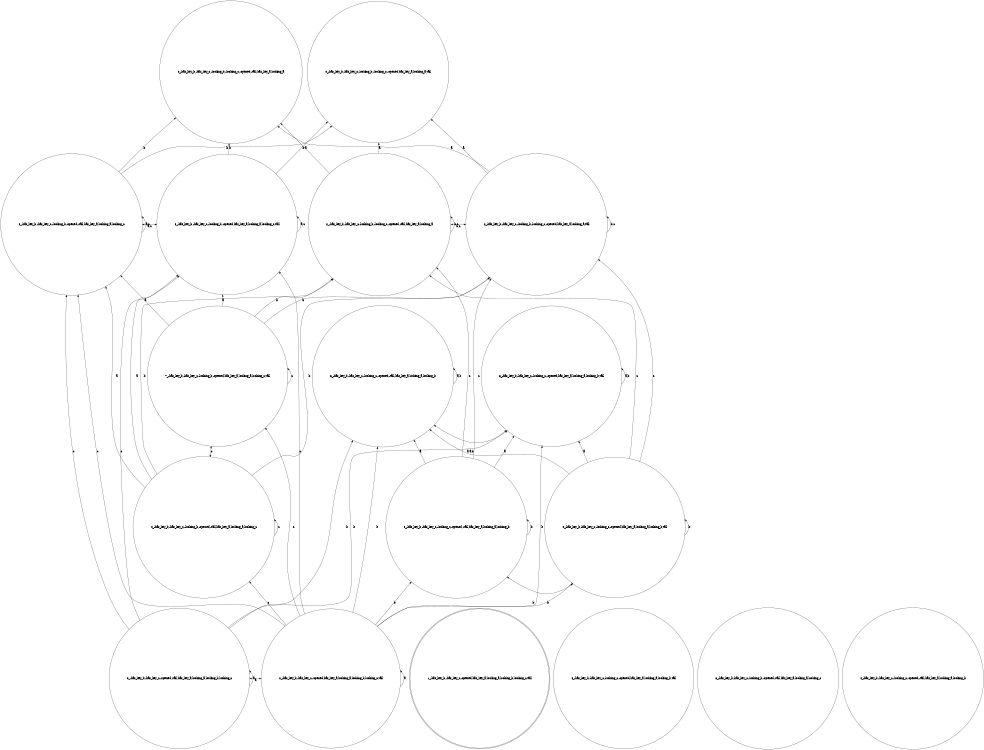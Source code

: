 digraph K_structure{
	rankdir=BT;
	size="8,5"
//WORLDS List:
	node [shape = circle] "0_-has_key_b,-has_key_c,-opened,has_key_a,looking_a,looking_b,looking_c,tail";// (,-has_key_b,-has_key_c,-opened,has_key_a,looking_a,looking_b,looking_c,tail)
	node [shape = doublecircle] "1_-has_key_b,-has_key_c,-opened,has_key_a,looking_a,looking_b,looking_c,tail";// (-has_key_b,-has_key_c,-opened,has_key_a,looking_a,looking_b,looking_c,tail)
	node [shape = circle] "2_-has_key_b,-has_key_c,-looking_b,-looking_c,-opened,-tail,has_key_a,looking_a";// (,-has_key_b,-has_key_c,-looking_b,-looking_c,-opened,-tail,has_key_a,looking_a)
	node [shape = circle] "3_-has_key_b,-has_key_c,-looking_c,-opened,has_key_a,looking_a,looking_b,tail";// (,-has_key_b,-has_key_c,-looking_c,-opened,has_key_a,looking_a,looking_b,tail)
	node [shape = circle] "4_-has_key_b,-has_key_c,-looking_c,-opened,has_key_a,looking_a,looking_b,tail";// (-has_key_b,-has_key_c,-looking_c,-opened,has_key_a,looking_a,looking_b,tail)
	node [shape = circle] "2_-has_key_b,-has_key_c,-looking_b,-looking_c,-opened,has_key_a,looking_a,tail";// (,-has_key_b,-has_key_c,-looking_b,-looking_c,-opened,has_key_a,looking_a,tail)
	node [shape = circle] "5_-has_key_b,-has_key_c,-looking_b,-opened,-tail,has_key_a,looking_a,looking_c";// (,-has_key_b,-has_key_c,-looking_b,-opened,-tail,has_key_a,looking_a,looking_c)
	node [shape = circle] "6_-has_key_b,-has_key_c,-looking_b,-opened,-tail,has_key_a,looking_a,looking_c";// (-has_key_b,-has_key_c,-looking_b,-opened,-tail,has_key_a,looking_a,looking_c)
	node [shape = circle] "5_-has_key_b,-has_key_c,-looking_b,-opened,has_key_a,looking_a,looking_c,tail";// (,-has_key_b,-has_key_c,-looking_b,-opened,has_key_a,looking_a,looking_c,tail)
	node [shape = circle] "7_-has_key_b,-has_key_c,-looking_b,-opened,has_key_a,looking_a,looking_c,tail";// (-has_key_b,-has_key_c,-looking_b,-opened,has_key_a,looking_a,looking_c,tail)
	node [shape = circle] "3_-has_key_b,-has_key_c,-looking_c,-opened,-tail,has_key_a,looking_a,looking_b";// (,-has_key_b,-has_key_c,-looking_c,-opened,-tail,has_key_a,looking_a,looking_b)
	node [shape = circle] "4_-has_key_b,-has_key_c,-looking_c,-opened,-tail,has_key_a,looking_a,looking_b";// (-has_key_b,-has_key_c,-looking_c,-opened,-tail,has_key_a,looking_a,looking_b)
	node [shape = circle] "0_-has_key_b,-has_key_c,-opened,-tail,has_key_a,looking_a,looking_b,looking_c";// (,-has_key_b,-has_key_c,-opened,-tail,has_key_a,looking_a,looking_b,looking_c)


//RANKS List:
	{rank = same; "2_-has_key_b,-has_key_c,-looking_b,-looking_c,-opened,-tail,has_key_a,looking_a"; "2_-has_key_b,-has_key_c,-looking_b,-looking_c,-opened,has_key_a,looking_a,tail"; }
	{rank = same; "5_-has_key_b,-has_key_c,-looking_b,-opened,-tail,has_key_a,looking_a,looking_c"; "5_-has_key_b,-has_key_c,-looking_b,-opened,has_key_a,looking_a,looking_c,tail"; }
	{rank = same; "7_-has_key_b,-has_key_c,-looking_b,-opened,has_key_a,looking_a,looking_c,tail"; }
	{rank = same; "3_-has_key_b,-has_key_c,-looking_c,-opened,has_key_a,looking_a,looking_b,tail"; "3_-has_key_b,-has_key_c,-looking_c,-opened,-tail,has_key_a,looking_a,looking_b"; }
	{rank = same; "0_-has_key_b,-has_key_c,-looking_b,-opened,-tail,has_key_a,looking_a,looking_c"; }
	{rank = same; "0_-has_key_b,-has_key_c,-opened,has_key_a,looking_a,looking_b,looking_c,tail"; "0_-has_key_b,-has_key_c,-opened,-tail,has_key_a,looking_a,looking_b,looking_c"; }
	{rank = same; "0_-has_key_b,-has_key_c,-opened,has_key_a,looking_a,looking_b,looking_c,tail"; }
	{rank = same; "0_-has_key_b,-has_key_c,-looking_c,-opened,has_key_a,looking_a,looking_b,tail"; "0_-has_key_b,-has_key_c,-looking_c,-opened,-tail,has_key_a,looking_a,looking_b"; }


//EDGES List:
	"0_-has_key_b,-has_key_c,-looking_b,-opened,-tail,has_key_a,looking_a,looking_c" -> "0_-has_key_b,-has_key_c,-looking_b,-opened,-tail,has_key_a,looking_a,looking_c" [ label = "c" ];
	"0_-has_key_b,-has_key_c,-looking_b,-opened,-tail,has_key_a,looking_a,looking_c" -> "2_-has_key_b,-has_key_c,-looking_b,-looking_c,-opened,-tail,has_key_a,looking_a" [ label = "b" ];
	"0_-has_key_b,-has_key_c,-looking_b,-opened,-tail,has_key_a,looking_a,looking_c" -> "2_-has_key_b,-has_key_c,-looking_b,-looking_c,-opened,has_key_a,looking_a,tail" [ label = "b" ];
	"0_-has_key_b,-has_key_c,-looking_b,-opened,-tail,has_key_a,looking_a,looking_c" -> "5_-has_key_b,-has_key_c,-looking_b,-opened,-tail,has_key_a,looking_a,looking_c" [ label = "a" ];
	"0_-has_key_b,-has_key_c,-looking_b,-opened,-tail,has_key_a,looking_a,looking_c" -> "5_-has_key_b,-has_key_c,-looking_b,-opened,has_key_a,looking_a,looking_c,tail" [ label = "a" ];
	"0_-has_key_b,-has_key_c,-looking_c,-opened,-tail,has_key_a,looking_a,looking_b" -> "0_-has_key_b,-has_key_c,-looking_c,-opened,-tail,has_key_a,looking_a,looking_b" [ label = "b" ];
	"0_-has_key_b,-has_key_c,-looking_c,-opened,-tail,has_key_a,looking_a,looking_b" -> "2_-has_key_b,-has_key_c,-looking_b,-looking_c,-opened,-tail,has_key_a,looking_a" [ label = "c" ];
	"0_-has_key_b,-has_key_c,-looking_c,-opened,-tail,has_key_a,looking_a,looking_b" -> "2_-has_key_b,-has_key_c,-looking_b,-looking_c,-opened,has_key_a,looking_a,tail" [ label = "c" ];
	"0_-has_key_b,-has_key_c,-looking_c,-opened,-tail,has_key_a,looking_a,looking_b" -> "3_-has_key_b,-has_key_c,-looking_c,-opened,-tail,has_key_a,looking_a,looking_b" [ label = "a" ];
	"0_-has_key_b,-has_key_c,-looking_c,-opened,-tail,has_key_a,looking_a,looking_b" -> "3_-has_key_b,-has_key_c,-looking_c,-opened,has_key_a,looking_a,looking_b,tail" [ label = "a" ];
	"0_-has_key_b,-has_key_c,-looking_c,-opened,has_key_a,looking_a,looking_b,tail" -> "0_-has_key_b,-has_key_c,-looking_c,-opened,has_key_a,looking_a,looking_b,tail" [ label = "b" ];
	"0_-has_key_b,-has_key_c,-looking_c,-opened,has_key_a,looking_a,looking_b,tail" -> "2_-has_key_b,-has_key_c,-looking_b,-looking_c,-opened,-tail,has_key_a,looking_a" [ label = "c" ];
	"0_-has_key_b,-has_key_c,-looking_c,-opened,has_key_a,looking_a,looking_b,tail" -> "2_-has_key_b,-has_key_c,-looking_b,-looking_c,-opened,has_key_a,looking_a,tail" [ label = "c" ];
	"0_-has_key_b,-has_key_c,-looking_c,-opened,has_key_a,looking_a,looking_b,tail" -> "3_-has_key_b,-has_key_c,-looking_c,-opened,-tail,has_key_a,looking_a,looking_b" [ label = "a" ];
	"0_-has_key_b,-has_key_c,-looking_c,-opened,has_key_a,looking_a,looking_b,tail" -> "3_-has_key_b,-has_key_c,-looking_c,-opened,has_key_a,looking_a,looking_b,tail" [ label = "a" ];
	"0_-has_key_b,-has_key_c,-opened,-tail,has_key_a,looking_a,looking_b,looking_c" -> "0_-has_key_b,-has_key_c,-opened,-tail,has_key_a,looking_a,looking_b,looking_c" [ label = "a" ];
	"0_-has_key_b,-has_key_c,-opened,-tail,has_key_a,looking_a,looking_b,looking_c" -> "3_-has_key_b,-has_key_c,-looking_c,-opened,-tail,has_key_a,looking_a,looking_b" [ label = "b" ];
	"0_-has_key_b,-has_key_c,-opened,-tail,has_key_a,looking_a,looking_b,looking_c" -> "3_-has_key_b,-has_key_c,-looking_c,-opened,has_key_a,looking_a,looking_b,tail" [ label = "b" ];
	"0_-has_key_b,-has_key_c,-opened,-tail,has_key_a,looking_a,looking_b,looking_c" -> "5_-has_key_b,-has_key_c,-looking_b,-opened,-tail,has_key_a,looking_a,looking_c" [ label = "c" ];
	"0_-has_key_b,-has_key_c,-opened,-tail,has_key_a,looking_a,looking_b,looking_c" -> "5_-has_key_b,-has_key_c,-looking_b,-opened,has_key_a,looking_a,looking_c,tail" [ label = "c" ];
	"0_-has_key_b,-has_key_c,-opened,has_key_a,looking_a,looking_b,looking_c,tail" -> "0_-has_key_b,-has_key_c,-looking_b,-opened,-tail,has_key_a,looking_a,looking_c" [ label = "c" ];
	"0_-has_key_b,-has_key_c,-opened,has_key_a,looking_a,looking_b,looking_c,tail" -> "0_-has_key_b,-has_key_c,-looking_c,-opened,-tail,has_key_a,looking_a,looking_b" [ label = "b" ];
	"0_-has_key_b,-has_key_c,-opened,has_key_a,looking_a,looking_b,looking_c,tail" -> "0_-has_key_b,-has_key_c,-looking_c,-opened,has_key_a,looking_a,looking_b,tail" [ label = "b" ];
	"0_-has_key_b,-has_key_c,-opened,has_key_a,looking_a,looking_b,looking_c,tail" -> "0_-has_key_b,-has_key_c,-opened,has_key_a,looking_a,looking_b,looking_c,tail" [ label = "a" ];
	"0_-has_key_b,-has_key_c,-opened,has_key_a,looking_a,looking_b,looking_c,tail" -> "3_-has_key_b,-has_key_c,-looking_c,-opened,-tail,has_key_a,looking_a,looking_b" [ label = "b" ];
	"0_-has_key_b,-has_key_c,-opened,has_key_a,looking_a,looking_b,looking_c,tail" -> "3_-has_key_b,-has_key_c,-looking_c,-opened,has_key_a,looking_a,looking_b,tail" [ label = "b" ];
	"0_-has_key_b,-has_key_c,-opened,has_key_a,looking_a,looking_b,looking_c,tail" -> "5_-has_key_b,-has_key_c,-looking_b,-opened,-tail,has_key_a,looking_a,looking_c" [ label = "c" ];
	"0_-has_key_b,-has_key_c,-opened,has_key_a,looking_a,looking_b,looking_c,tail" -> "5_-has_key_b,-has_key_c,-looking_b,-opened,has_key_a,looking_a,looking_c,tail" [ label = "c" ];
	"0_-has_key_b,-has_key_c,-opened,has_key_a,looking_a,looking_b,looking_c,tail" -> "7_-has_key_b,-has_key_c,-looking_b,-opened,has_key_a,looking_a,looking_c,tail" [ label = "c" ];
	"2_-has_key_b,-has_key_c,-looking_b,-looking_c,-opened,-tail,has_key_a,looking_a" -> "0_-has_key_b,-has_key_c,-looking_b,-looking_c,-opened,-tail,has_key_a,looking_a" [ label = "a" ];
	"2_-has_key_b,-has_key_c,-looking_b,-looking_c,-opened,-tail,has_key_a,looking_a" -> "0_-has_key_b,-has_key_c,-looking_b,-looking_c,-opened,has_key_a,looking_a,tail" [ label = "a" ];
	"2_-has_key_b,-has_key_c,-looking_b,-looking_c,-opened,-tail,has_key_a,looking_a" -> "2_-has_key_b,-has_key_c,-looking_b,-looking_c,-opened,-tail,has_key_a,looking_a" [ label = "b,c" ];
	"2_-has_key_b,-has_key_c,-looking_b,-looking_c,-opened,has_key_a,looking_a,tail" -> "0_-has_key_b,-has_key_c,-looking_b,-looking_c,-opened,-tail,has_key_a,looking_a" [ label = "a" ];
	"2_-has_key_b,-has_key_c,-looking_b,-looking_c,-opened,has_key_a,looking_a,tail" -> "0_-has_key_b,-has_key_c,-looking_b,-looking_c,-opened,has_key_a,looking_a,tail" [ label = "a" ];
	"2_-has_key_b,-has_key_c,-looking_b,-looking_c,-opened,has_key_a,looking_a,tail" -> "2_-has_key_b,-has_key_c,-looking_b,-looking_c,-opened,has_key_a,looking_a,tail" [ label = "b,c" ];
	"3_-has_key_b,-has_key_c,-looking_c,-opened,-tail,has_key_a,looking_a,looking_b" -> "3_-has_key_b,-has_key_c,-looking_c,-opened,-tail,has_key_a,looking_a,looking_b" [ label = "a,b" ];
	"3_-has_key_b,-has_key_c,-looking_c,-opened,has_key_a,looking_a,looking_b,tail" -> "3_-has_key_b,-has_key_c,-looking_c,-opened,has_key_a,looking_a,looking_b,tail" [ label = "a,b" ];
	"5_-has_key_b,-has_key_c,-looking_b,-opened,-tail,has_key_a,looking_a,looking_c" -> "0_-has_key_b,-has_key_c,-looking_b,-looking_c,-opened,-tail,has_key_a,looking_a" [ label = "b" ];
	"5_-has_key_b,-has_key_c,-looking_b,-opened,-tail,has_key_a,looking_a,looking_c" -> "0_-has_key_b,-has_key_c,-looking_b,-looking_c,-opened,has_key_a,looking_a,tail" [ label = "b" ];
	"5_-has_key_b,-has_key_c,-looking_b,-opened,-tail,has_key_a,looking_a,looking_c" -> "5_-has_key_b,-has_key_c,-looking_b,-opened,-tail,has_key_a,looking_a,looking_c" [ label = "a,c" ];
	"5_-has_key_b,-has_key_c,-looking_b,-opened,has_key_a,looking_a,looking_c,tail" -> "0_-has_key_b,-has_key_c,-looking_b,-looking_c,-opened,-tail,has_key_a,looking_a" [ label = "b" ];
	"5_-has_key_b,-has_key_c,-looking_b,-opened,has_key_a,looking_a,looking_c,tail" -> "0_-has_key_b,-has_key_c,-looking_b,-looking_c,-opened,has_key_a,looking_a,tail" [ label = "b" ];
	"5_-has_key_b,-has_key_c,-looking_b,-opened,has_key_a,looking_a,looking_c,tail" -> "5_-has_key_b,-has_key_c,-looking_b,-opened,has_key_a,looking_a,looking_c,tail" [ label = "a,c" ];
	"7_-has_key_b,-has_key_c,-looking_b,-opened,has_key_a,looking_a,looking_c,tail" -> "2_-has_key_b,-has_key_c,-looking_b,-looking_c,-opened,-tail,has_key_a,looking_a" [ label = "b" ];
	"7_-has_key_b,-has_key_c,-looking_b,-opened,has_key_a,looking_a,looking_c,tail" -> "2_-has_key_b,-has_key_c,-looking_b,-looking_c,-opened,has_key_a,looking_a,tail" [ label = "b" ];
	"7_-has_key_b,-has_key_c,-looking_b,-opened,has_key_a,looking_a,looking_c,tail" -> "5_-has_key_b,-has_key_c,-looking_b,-opened,-tail,has_key_a,looking_a,looking_c" [ label = "a" ];
	"7_-has_key_b,-has_key_c,-looking_b,-opened,has_key_a,looking_a,looking_c,tail" -> "5_-has_key_b,-has_key_c,-looking_b,-opened,has_key_a,looking_a,looking_c,tail" [ label = "a" ];
	"7_-has_key_b,-has_key_c,-looking_b,-opened,has_key_a,looking_a,looking_c,tail" -> "7_-has_key_b,-has_key_c,-looking_b,-opened,has_key_a,looking_a,looking_c,tail" [ label = "c" ];
	"0_-has_key_b,-has_key_c,-looking_b,-opened,-tail,has_key_a,looking_a,looking_c" -> "7_-has_key_b,-has_key_c,-looking_b,-opened,has_key_a,looking_a,looking_c,tail" [ dir=both label = "c" ];
	"0_-has_key_b,-has_key_c,-looking_c,-opened,-tail,has_key_a,looking_a,looking_b" -> "0_-has_key_b,-has_key_c,-looking_c,-opened,has_key_a,looking_a,looking_b,tail" [ dir=both label = "b" ];
	"0_-has_key_b,-has_key_c,-opened,-tail,has_key_a,looking_a,looking_b,looking_c" -> "0_-has_key_b,-has_key_c,-opened,has_key_a,looking_a,looking_b,looking_c,tail" [ dir=both label = "a" ];
	"2_-has_key_b,-has_key_c,-looking_b,-looking_c,-opened,-tail,has_key_a,looking_a" -> "2_-has_key_b,-has_key_c,-looking_b,-looking_c,-opened,has_key_a,looking_a,tail" [ dir=both label = "b,c" ];
	"3_-has_key_b,-has_key_c,-looking_c,-opened,-tail,has_key_a,looking_a,looking_b" -> "3_-has_key_b,-has_key_c,-looking_c,-opened,has_key_a,looking_a,looking_b,tail" [ dir=both label = "a,b" ];
	"5_-has_key_b,-has_key_c,-looking_b,-opened,-tail,has_key_a,looking_a,looking_c" -> "5_-has_key_b,-has_key_c,-looking_b,-opened,has_key_a,looking_a,looking_c,tail" [ dir=both label = "a,c" ];
}
